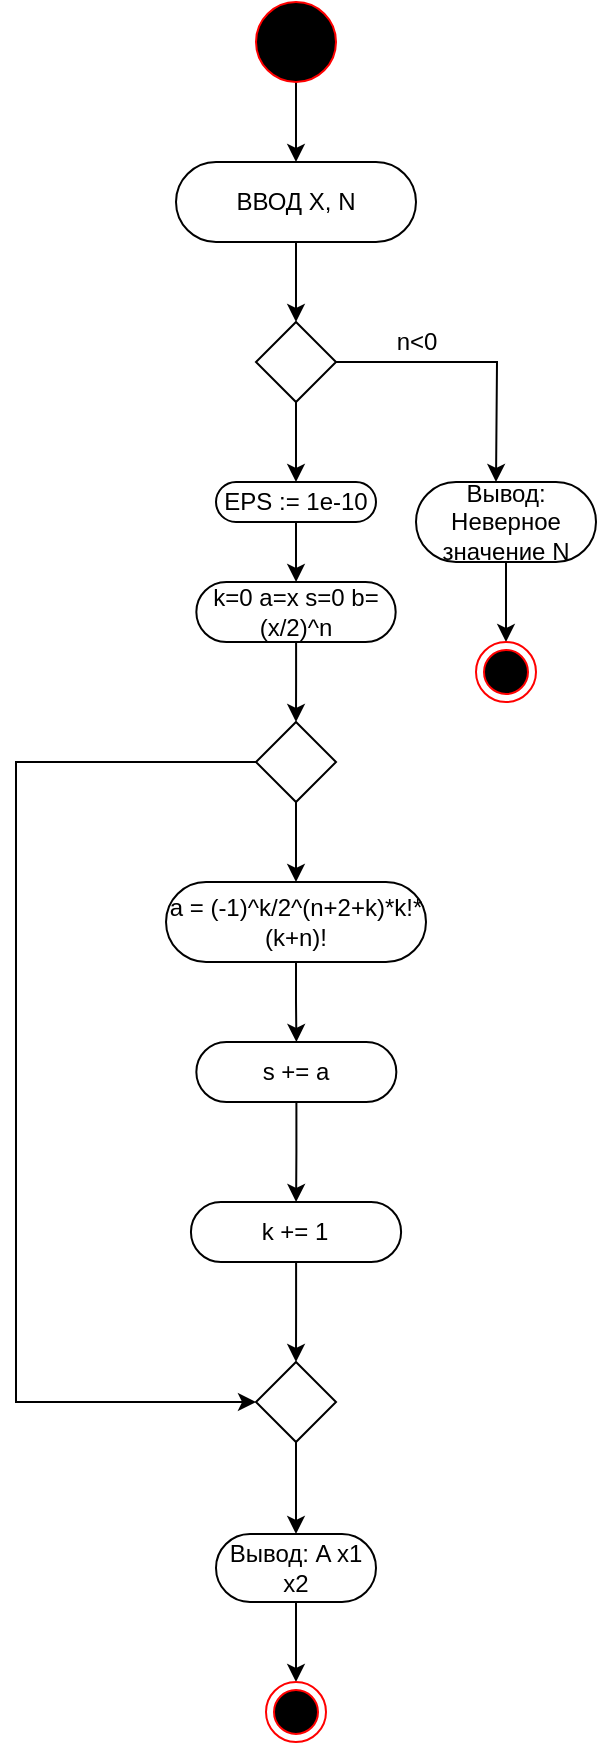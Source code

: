 <mxfile version="14.6.3" type="github">
  <diagram name="Page-1" id="e7e014a7-5840-1c2e-5031-d8a46d1fe8dd">
    <mxGraphModel dx="1240" dy="739" grid="1" gridSize="10" guides="1" tooltips="1" connect="1" arrows="1" fold="1" page="1" pageScale="1" pageWidth="1169" pageHeight="826" background="#ffffff" math="0" shadow="0">
      <root>
        <mxCell id="0" />
        <mxCell id="1" parent="0" />
        <mxCell id="i6zqhA7brKH_pSu2NshU-42" style="edgeStyle=orthogonalEdgeStyle;rounded=0;orthogonalLoop=1;jettySize=auto;html=1;" edge="1" parent="1" source="i6zqhA7brKH_pSu2NshU-41" target="i6zqhA7brKH_pSu2NshU-43">
          <mxGeometry relative="1" as="geometry">
            <mxPoint x="620" y="120" as="targetPoint" />
          </mxGeometry>
        </mxCell>
        <mxCell id="i6zqhA7brKH_pSu2NshU-41" value="" style="ellipse;fillColor=#000000;strokeColor=#FF0000;" vertex="1" parent="1">
          <mxGeometry x="600" y="40" width="40" height="40" as="geometry" />
        </mxCell>
        <mxCell id="i6zqhA7brKH_pSu2NshU-44" style="edgeStyle=orthogonalEdgeStyle;rounded=0;orthogonalLoop=1;jettySize=auto;html=1;exitX=0.5;exitY=1;exitDx=0;exitDy=0;" edge="1" parent="1" source="i6zqhA7brKH_pSu2NshU-43" target="i6zqhA7brKH_pSu2NshU-45">
          <mxGeometry relative="1" as="geometry">
            <mxPoint x="620.176" y="200" as="targetPoint" />
          </mxGeometry>
        </mxCell>
        <mxCell id="i6zqhA7brKH_pSu2NshU-43" value="ВВОД X, N" style="rounded=1;whiteSpace=wrap;html=1;arcSize=50;" vertex="1" parent="1">
          <mxGeometry x="560" y="120" width="120" height="40" as="geometry" />
        </mxCell>
        <mxCell id="i6zqhA7brKH_pSu2NshU-46" style="edgeStyle=orthogonalEdgeStyle;rounded=0;orthogonalLoop=1;jettySize=auto;html=1;exitX=1;exitY=0.5;exitDx=0;exitDy=0;" edge="1" parent="1" source="i6zqhA7brKH_pSu2NshU-45">
          <mxGeometry relative="1" as="geometry">
            <mxPoint x="720" y="280" as="targetPoint" />
          </mxGeometry>
        </mxCell>
        <mxCell id="i6zqhA7brKH_pSu2NshU-51" style="edgeStyle=orthogonalEdgeStyle;rounded=0;orthogonalLoop=1;jettySize=auto;html=1;" edge="1" parent="1" source="i6zqhA7brKH_pSu2NshU-45">
          <mxGeometry relative="1" as="geometry">
            <mxPoint x="620" y="280" as="targetPoint" />
          </mxGeometry>
        </mxCell>
        <mxCell id="i6zqhA7brKH_pSu2NshU-45" value="" style="rhombus;whiteSpace=wrap;html=1;strokeColor=#000000;" vertex="1" parent="1">
          <mxGeometry x="600" y="200" width="40" height="40" as="geometry" />
        </mxCell>
        <mxCell id="i6zqhA7brKH_pSu2NshU-47" value="n&amp;lt;0" style="text;html=1;align=center;verticalAlign=middle;resizable=0;points=[];autosize=1;strokeColor=none;" vertex="1" parent="1">
          <mxGeometry x="660" y="200" width="40" height="20" as="geometry" />
        </mxCell>
        <mxCell id="i6zqhA7brKH_pSu2NshU-49" style="edgeStyle=orthogonalEdgeStyle;rounded=0;orthogonalLoop=1;jettySize=auto;html=1;" edge="1" parent="1" source="i6zqhA7brKH_pSu2NshU-48">
          <mxGeometry relative="1" as="geometry">
            <mxPoint x="725" y="360.0" as="targetPoint" />
          </mxGeometry>
        </mxCell>
        <mxCell id="i6zqhA7brKH_pSu2NshU-48" value="Вывод: Неверное значение N" style="rounded=1;whiteSpace=wrap;html=1;strokeColor=#000000;arcSize=50;" vertex="1" parent="1">
          <mxGeometry x="680" y="280" width="90" height="40" as="geometry" />
        </mxCell>
        <mxCell id="i6zqhA7brKH_pSu2NshU-50" value="" style="ellipse;html=1;shape=endState;fillColor=#000000;strokeColor=#FF0000;" vertex="1" parent="1">
          <mxGeometry x="710" y="360" width="30" height="30" as="geometry" />
        </mxCell>
        <mxCell id="i6zqhA7brKH_pSu2NshU-53" style="edgeStyle=orthogonalEdgeStyle;rounded=0;orthogonalLoop=1;jettySize=auto;html=1;exitX=0.5;exitY=1;exitDx=0;exitDy=0;" edge="1" parent="1" source="i6zqhA7brKH_pSu2NshU-52" target="i6zqhA7brKH_pSu2NshU-54">
          <mxGeometry relative="1" as="geometry">
            <mxPoint x="620.333" y="360" as="targetPoint" />
          </mxGeometry>
        </mxCell>
        <mxCell id="i6zqhA7brKH_pSu2NshU-52" value="EPS := 1e-10" style="rounded=1;whiteSpace=wrap;html=1;arcSize=50;" vertex="1" parent="1">
          <mxGeometry x="580" y="280" width="80" height="20" as="geometry" />
        </mxCell>
        <mxCell id="i6zqhA7brKH_pSu2NshU-55" style="edgeStyle=orthogonalEdgeStyle;rounded=0;orthogonalLoop=1;jettySize=auto;html=1;" edge="1" parent="1" source="i6zqhA7brKH_pSu2NshU-54" target="i6zqhA7brKH_pSu2NshU-56">
          <mxGeometry relative="1" as="geometry">
            <mxPoint x="620.005" y="400" as="targetPoint" />
          </mxGeometry>
        </mxCell>
        <mxCell id="i6zqhA7brKH_pSu2NshU-54" value="k=0 a=x s=0 b=(x/2)^n" style="rounded=1;whiteSpace=wrap;html=1;strokeColor=#000000;arcSize=50;" vertex="1" parent="1">
          <mxGeometry x="570.17" y="330" width="99.67" height="30" as="geometry" />
        </mxCell>
        <mxCell id="i6zqhA7brKH_pSu2NshU-57" style="edgeStyle=orthogonalEdgeStyle;rounded=0;orthogonalLoop=1;jettySize=auto;html=1;" edge="1" parent="1" source="i6zqhA7brKH_pSu2NshU-56">
          <mxGeometry relative="1" as="geometry">
            <mxPoint x="620" y="480" as="targetPoint" />
          </mxGeometry>
        </mxCell>
        <mxCell id="i6zqhA7brKH_pSu2NshU-73" style="edgeStyle=orthogonalEdgeStyle;rounded=0;orthogonalLoop=1;jettySize=auto;html=1;entryX=0;entryY=0.5;entryDx=0;entryDy=0;" edge="1" parent="1" source="i6zqhA7brKH_pSu2NshU-56" target="i6zqhA7brKH_pSu2NshU-64">
          <mxGeometry relative="1" as="geometry">
            <mxPoint x="480" y="740" as="targetPoint" />
            <Array as="points">
              <mxPoint x="480" y="420" />
              <mxPoint x="480" y="740" />
            </Array>
          </mxGeometry>
        </mxCell>
        <mxCell id="i6zqhA7brKH_pSu2NshU-56" value="" style="rhombus;whiteSpace=wrap;html=1;strokeColor=#000000;" vertex="1" parent="1">
          <mxGeometry x="600" y="400" width="40" height="40" as="geometry" />
        </mxCell>
        <mxCell id="i6zqhA7brKH_pSu2NshU-59" style="edgeStyle=orthogonalEdgeStyle;rounded=0;orthogonalLoop=1;jettySize=auto;html=1;exitX=0.5;exitY=1;exitDx=0;exitDy=0;" edge="1" parent="1" source="i6zqhA7brKH_pSu2NshU-58" target="i6zqhA7brKH_pSu2NshU-60">
          <mxGeometry relative="1" as="geometry">
            <mxPoint x="620" y="560" as="targetPoint" />
          </mxGeometry>
        </mxCell>
        <mxCell id="i6zqhA7brKH_pSu2NshU-58" value="a = (-1)^k/2^(n+2+k)*k!*(k+n)!" style="rounded=1;whiteSpace=wrap;html=1;strokeColor=#000000;arcSize=50;" vertex="1" parent="1">
          <mxGeometry x="555.01" y="480" width="129.99" height="40" as="geometry" />
        </mxCell>
        <mxCell id="i6zqhA7brKH_pSu2NshU-61" style="edgeStyle=orthogonalEdgeStyle;rounded=0;orthogonalLoop=1;jettySize=auto;html=1;" edge="1" parent="1" source="i6zqhA7brKH_pSu2NshU-60" target="i6zqhA7brKH_pSu2NshU-62">
          <mxGeometry relative="1" as="geometry">
            <mxPoint x="620.17" y="640" as="targetPoint" />
          </mxGeometry>
        </mxCell>
        <mxCell id="i6zqhA7brKH_pSu2NshU-60" value="s += a" style="rounded=1;whiteSpace=wrap;html=1;strokeColor=#000000;arcSize=50;" vertex="1" parent="1">
          <mxGeometry x="570.17" y="560" width="100" height="30" as="geometry" />
        </mxCell>
        <mxCell id="i6zqhA7brKH_pSu2NshU-63" style="edgeStyle=orthogonalEdgeStyle;rounded=0;orthogonalLoop=1;jettySize=auto;html=1;" edge="1" parent="1" source="i6zqhA7brKH_pSu2NshU-62" target="i6zqhA7brKH_pSu2NshU-64">
          <mxGeometry relative="1" as="geometry">
            <mxPoint x="620.01" y="720" as="targetPoint" />
          </mxGeometry>
        </mxCell>
        <mxCell id="i6zqhA7brKH_pSu2NshU-62" value="k += 1" style="rounded=1;whiteSpace=wrap;html=1;strokeColor=#000000;arcSize=50;" vertex="1" parent="1">
          <mxGeometry x="567.47" y="640" width="105.08" height="30" as="geometry" />
        </mxCell>
        <mxCell id="i6zqhA7brKH_pSu2NshU-65" style="edgeStyle=orthogonalEdgeStyle;rounded=0;orthogonalLoop=1;jettySize=auto;html=1;exitX=0.5;exitY=1;exitDx=0;exitDy=0;" edge="1" parent="1" source="i6zqhA7brKH_pSu2NshU-64" target="i6zqhA7brKH_pSu2NshU-66">
          <mxGeometry relative="1" as="geometry">
            <mxPoint x="620" y="800" as="targetPoint" />
          </mxGeometry>
        </mxCell>
        <mxCell id="i6zqhA7brKH_pSu2NshU-64" value="" style="rhombus;whiteSpace=wrap;html=1;strokeColor=#000000;" vertex="1" parent="1">
          <mxGeometry x="600" y="720" width="40" height="40" as="geometry" />
        </mxCell>
        <mxCell id="i6zqhA7brKH_pSu2NshU-67" style="edgeStyle=orthogonalEdgeStyle;rounded=0;orthogonalLoop=1;jettySize=auto;html=1;" edge="1" parent="1" source="i6zqhA7brKH_pSu2NshU-66">
          <mxGeometry relative="1" as="geometry">
            <mxPoint x="620" y="880" as="targetPoint" />
          </mxGeometry>
        </mxCell>
        <mxCell id="i6zqhA7brKH_pSu2NshU-66" value="Вывод: A x1 x2" style="rounded=1;whiteSpace=wrap;html=1;strokeColor=#000000;arcSize=50;" vertex="1" parent="1">
          <mxGeometry x="580" y="806" width="80" height="34" as="geometry" />
        </mxCell>
        <mxCell id="i6zqhA7brKH_pSu2NshU-68" value="" style="ellipse;html=1;shape=endState;fillColor=#000000;strokeColor=#FF0000;" vertex="1" parent="1">
          <mxGeometry x="605" y="880" width="30" height="30" as="geometry" />
        </mxCell>
      </root>
    </mxGraphModel>
  </diagram>
</mxfile>
